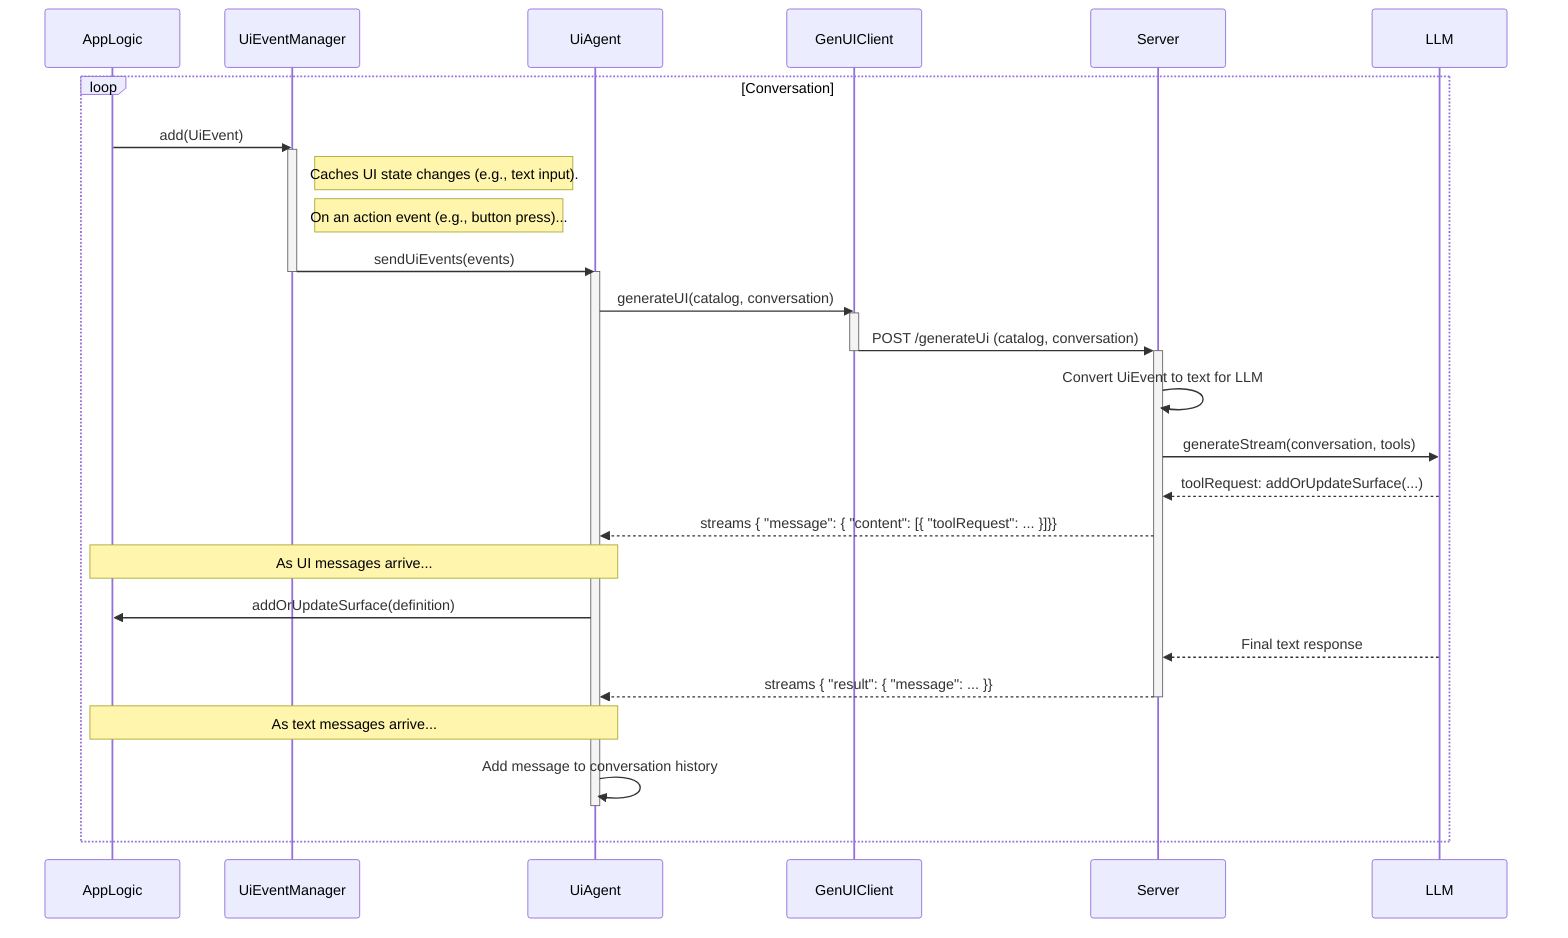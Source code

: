 sequenceDiagram
    participant AppLogic
    participant UiEventManager
    participant UiAgent
    participant GenUIClient
    participant Server
    participant LLM

    loop Conversation
        AppLogic->>UiEventManager: add(UiEvent)
        activate UiEventManager
        Note right of UiEventManager: Caches UI state changes (e.g., text input).
        Note right of UiEventManager: On an action event (e.g., button press)...
        UiEventManager->>UiAgent: sendUiEvents(events)
        deactivate UiEventManager

        activate UiAgent

        UiAgent->>GenUIClient: generateUI(catalog, conversation)
        activate GenUIClient

        GenUIClient->>+Server: POST /generateUi (catalog, conversation)
        deactivate GenUIClient

        Server->>Server: Convert UiEvent to text for LLM
        Server->>LLM: generateStream(conversation, tools)

        LLM-->>Server: toolRequest: addOrUpdateSurface(...)
        Server-->>UiAgent: streams { "message": { "content": [{ "toolRequest": ... }]}}

        Note over UiAgent, AppLogic: As UI messages arrive...
        UiAgent->>AppLogic: addOrUpdateSurface(definition)

        LLM-->>Server: Final text response
        Server-->>-UiAgent: streams { "result": { "message": ... }}

        Note over UiAgent, AppLogic: As text messages arrive...
        UiAgent->>UiAgent: Add message to conversation history

        deactivate UiAgent
    end